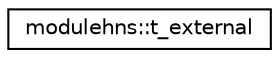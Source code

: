 digraph "Graphical Class Hierarchy"
{
 // LATEX_PDF_SIZE
  edge [fontname="Helvetica",fontsize="10",labelfontname="Helvetica",labelfontsize="10"];
  node [fontname="Helvetica",fontsize="10",shape=record];
  rankdir="LR";
  Node0 [label="modulehns::t_external",height=0.2,width=0.4,color="black", fillcolor="white", style="filled",URL="$structmodulehns_1_1t__external.html",tooltip=" "];
}
